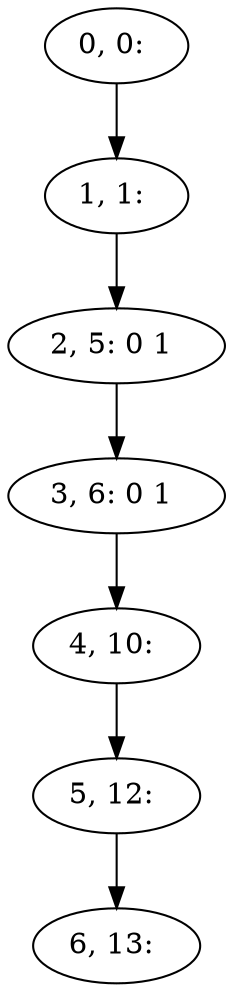 digraph G {
0[label="0, 0: "];
1[label="1, 1: "];
2[label="2, 5: 0 1 "];
3[label="3, 6: 0 1 "];
4[label="4, 10: "];
5[label="5, 12: "];
6[label="6, 13: "];
0->1 ;
1->2 ;
2->3 ;
3->4 ;
4->5 ;
5->6 ;
}
